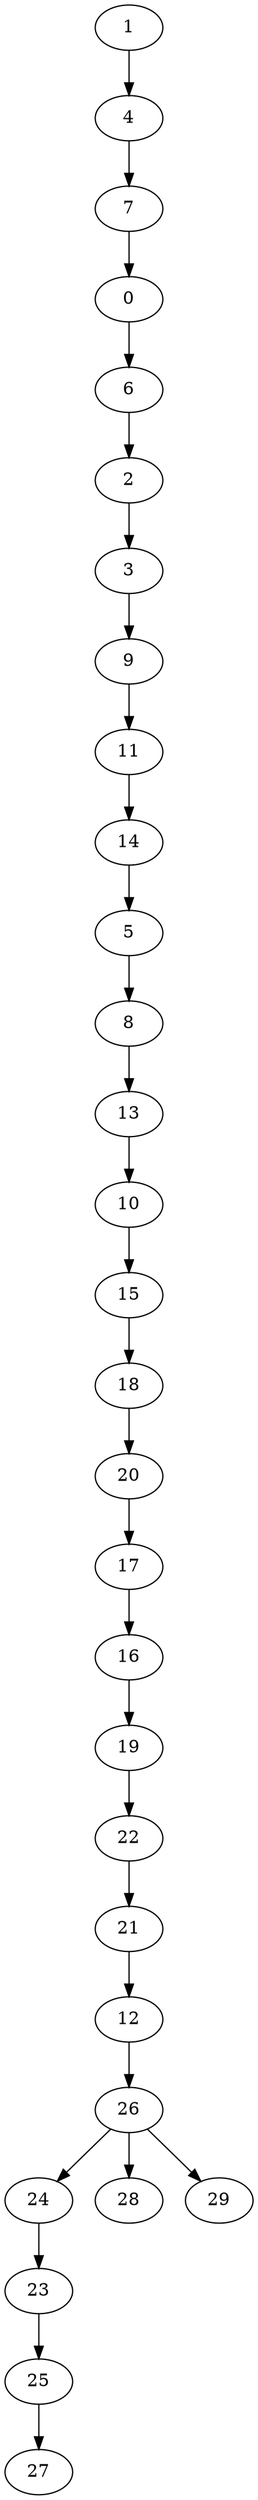 digraph Gilbert_30_DFSRT {
1;4;7;0;6;2;3;9;11;14;5;8;13;10;15;18;20;17;16;19;22;21;12;26;24;23;25;27;28;29;1 -> 4;
4 -> 7;
7 -> 0;
0 -> 6;
6 -> 2;
2 -> 3;
3 -> 9;
9 -> 11;
11 -> 14;
14 -> 5;
5 -> 8;
8 -> 13;
13 -> 10;
10 -> 15;
15 -> 18;
18 -> 20;
20 -> 17;
17 -> 16;
16 -> 19;
19 -> 22;
22 -> 21;
21 -> 12;
12 -> 26;
26 -> 24;
24 -> 23;
23 -> 25;
25 -> 27;
26 -> 28;
26 -> 29;
}

